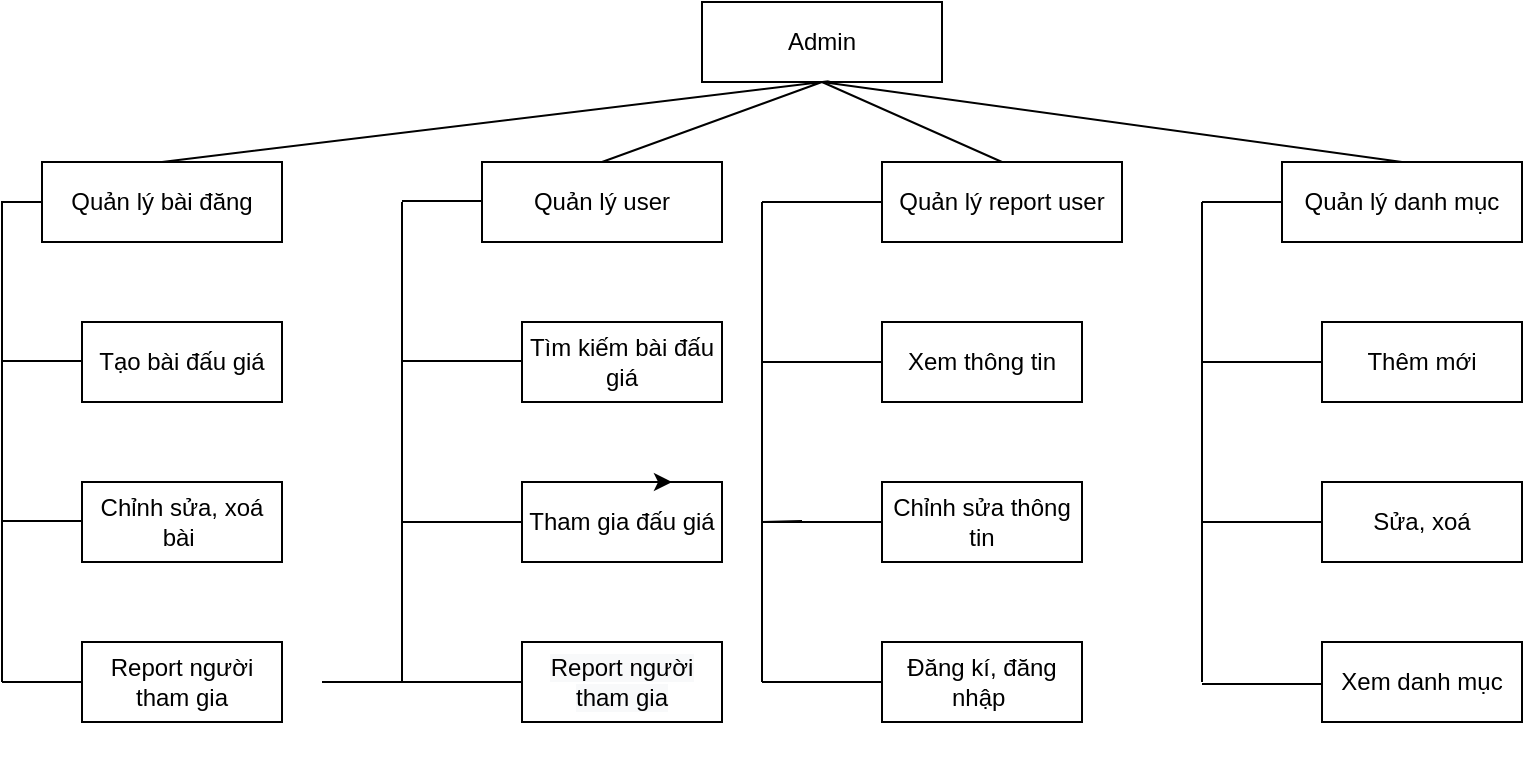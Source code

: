 <mxfile version="16.6.4" type="github">
  <diagram id="QF9EU7wnLpLfp-GyqXcH" name="Page-1">
    <mxGraphModel dx="1038" dy="579" grid="1" gridSize="10" guides="1" tooltips="1" connect="1" arrows="1" fold="1" page="1" pageScale="1" pageWidth="850" pageHeight="1100" math="0" shadow="0">
      <root>
        <mxCell id="0" />
        <mxCell id="1" parent="0" />
        <mxCell id="hgUp9Ejlp3dSpLHm86tw-1" value="Admin" style="rounded=0;whiteSpace=wrap;html=1;" parent="1" vertex="1">
          <mxGeometry x="470" y="400" width="120" height="40" as="geometry" />
        </mxCell>
        <mxCell id="hgUp9Ejlp3dSpLHm86tw-2" value="Quản lý bài đăng" style="rounded=0;whiteSpace=wrap;html=1;" parent="1" vertex="1">
          <mxGeometry x="140" y="480" width="120" height="40" as="geometry" />
        </mxCell>
        <mxCell id="hgUp9Ejlp3dSpLHm86tw-3" value="" style="endArrow=none;html=1;rounded=0;exitX=0.5;exitY=0;exitDx=0;exitDy=0;entryX=0.5;entryY=0;entryDx=0;entryDy=0;" parent="1" source="hgUp9Ejlp3dSpLHm86tw-2" edge="1" target="hgUp9Ejlp3dSpLHm86tw-4">
          <mxGeometry width="50" height="50" relative="1" as="geometry">
            <mxPoint x="400" y="650" as="sourcePoint" />
            <mxPoint x="530" y="480" as="targetPoint" />
            <Array as="points">
              <mxPoint x="530" y="440" />
            </Array>
          </mxGeometry>
        </mxCell>
        <mxCell id="hgUp9Ejlp3dSpLHm86tw-4" value="Quản lý user" style="rounded=0;whiteSpace=wrap;html=1;" parent="1" vertex="1">
          <mxGeometry x="360" y="480" width="120" height="40" as="geometry" />
        </mxCell>
        <mxCell id="hgUp9Ejlp3dSpLHm86tw-6" value="Tạo bài đấu giá" style="rounded=0;whiteSpace=wrap;html=1;" parent="1" vertex="1">
          <mxGeometry x="160" y="560" width="100" height="40" as="geometry" />
        </mxCell>
        <mxCell id="hgUp9Ejlp3dSpLHm86tw-7" value="Chỉnh sửa, xoá bài&amp;nbsp;" style="rounded=0;whiteSpace=wrap;html=1;" parent="1" vertex="1">
          <mxGeometry x="160" y="640" width="100" height="40" as="geometry" />
        </mxCell>
        <mxCell id="hgUp9Ejlp3dSpLHm86tw-8" value="Report người tham gia" style="rounded=0;whiteSpace=wrap;html=1;" parent="1" vertex="1">
          <mxGeometry x="160" y="720" width="100" height="40" as="geometry" />
        </mxCell>
        <mxCell id="hgUp9Ejlp3dSpLHm86tw-9" value="Tham gia đấu giá" style="rounded=0;whiteSpace=wrap;html=1;" parent="1" vertex="1">
          <mxGeometry x="380" y="640" width="100" height="40" as="geometry" />
        </mxCell>
        <mxCell id="hgUp9Ejlp3dSpLHm86tw-10" value="Tìm kiếm bài đấu giá" style="rounded=0;whiteSpace=wrap;html=1;" parent="1" vertex="1">
          <mxGeometry x="380" y="560" width="100" height="40" as="geometry" />
        </mxCell>
        <mxCell id="hgUp9Ejlp3dSpLHm86tw-11" value="&#xa;&#xa;&lt;span style=&quot;color: rgb(0, 0, 0); font-family: helvetica; font-size: 12px; font-style: normal; font-weight: 400; letter-spacing: normal; text-align: center; text-indent: 0px; text-transform: none; word-spacing: 0px; background-color: rgb(248, 249, 250); display: inline; float: none;&quot;&gt;Report người tham gia&lt;/span&gt;&#xa;&#xa;" style="rounded=0;whiteSpace=wrap;html=1;" parent="1" vertex="1">
          <mxGeometry x="380" y="720" width="100" height="40" as="geometry" />
        </mxCell>
        <mxCell id="hgUp9Ejlp3dSpLHm86tw-12" style="edgeStyle=orthogonalEdgeStyle;rounded=0;orthogonalLoop=1;jettySize=auto;html=1;exitX=0.5;exitY=1;exitDx=0;exitDy=0;" parent="1" source="hgUp9Ejlp3dSpLHm86tw-8" target="hgUp9Ejlp3dSpLHm86tw-8" edge="1">
          <mxGeometry relative="1" as="geometry" />
        </mxCell>
        <mxCell id="hgUp9Ejlp3dSpLHm86tw-18" value="" style="endArrow=none;html=1;rounded=0;" parent="1" edge="1">
          <mxGeometry width="50" height="50" relative="1" as="geometry">
            <mxPoint x="120" y="740" as="sourcePoint" />
            <mxPoint x="140" y="500" as="targetPoint" />
            <Array as="points">
              <mxPoint x="120" y="500" />
            </Array>
          </mxGeometry>
        </mxCell>
        <mxCell id="hgUp9Ejlp3dSpLHm86tw-19" value="" style="endArrow=none;html=1;rounded=0;" parent="1" edge="1">
          <mxGeometry width="50" height="50" relative="1" as="geometry">
            <mxPoint x="120" y="579.5" as="sourcePoint" />
            <mxPoint x="160" y="579.5" as="targetPoint" />
            <Array as="points" />
          </mxGeometry>
        </mxCell>
        <mxCell id="hgUp9Ejlp3dSpLHm86tw-20" value="" style="endArrow=none;html=1;rounded=0;" parent="1" edge="1">
          <mxGeometry width="50" height="50" relative="1" as="geometry">
            <mxPoint x="120" y="659.5" as="sourcePoint" />
            <mxPoint x="160" y="659.5" as="targetPoint" />
            <Array as="points" />
          </mxGeometry>
        </mxCell>
        <mxCell id="hgUp9Ejlp3dSpLHm86tw-21" value="" style="endArrow=none;html=1;rounded=0;" parent="1" edge="1">
          <mxGeometry width="50" height="50" relative="1" as="geometry">
            <mxPoint x="160" y="740" as="sourcePoint" />
            <mxPoint x="160" y="740" as="targetPoint" />
            <Array as="points">
              <mxPoint x="120" y="740" />
            </Array>
          </mxGeometry>
        </mxCell>
        <mxCell id="hgUp9Ejlp3dSpLHm86tw-22" value="" style="endArrow=none;html=1;rounded=0;" parent="1" edge="1">
          <mxGeometry width="50" height="50" relative="1" as="geometry">
            <mxPoint x="320" y="740" as="sourcePoint" />
            <mxPoint x="320" y="500" as="targetPoint" />
          </mxGeometry>
        </mxCell>
        <mxCell id="hgUp9Ejlp3dSpLHm86tw-30" value="" style="endArrow=none;html=1;rounded=0;" parent="1" edge="1">
          <mxGeometry width="50" height="50" relative="1" as="geometry">
            <mxPoint x="320" y="499.5" as="sourcePoint" />
            <mxPoint x="360" y="499.5" as="targetPoint" />
          </mxGeometry>
        </mxCell>
        <mxCell id="hgUp9Ejlp3dSpLHm86tw-31" value="" style="endArrow=none;html=1;rounded=0;" parent="1" edge="1">
          <mxGeometry width="50" height="50" relative="1" as="geometry">
            <mxPoint x="380" y="579.5" as="sourcePoint" />
            <mxPoint x="320" y="579.5" as="targetPoint" />
          </mxGeometry>
        </mxCell>
        <mxCell id="hgUp9Ejlp3dSpLHm86tw-33" value="" style="endArrow=none;html=1;rounded=0;entryX=0;entryY=0.5;entryDx=0;entryDy=0;" parent="1" target="hgUp9Ejlp3dSpLHm86tw-11" edge="1">
          <mxGeometry width="50" height="50" relative="1" as="geometry">
            <mxPoint x="320" y="740" as="sourcePoint" />
            <mxPoint x="450" y="730" as="targetPoint" />
            <Array as="points">
              <mxPoint x="280" y="740" />
            </Array>
          </mxGeometry>
        </mxCell>
        <mxCell id="hgUp9Ejlp3dSpLHm86tw-34" value="" style="endArrow=none;html=1;rounded=0;entryX=0;entryY=0.5;entryDx=0;entryDy=0;" parent="1" target="hgUp9Ejlp3dSpLHm86tw-9" edge="1">
          <mxGeometry width="50" height="50" relative="1" as="geometry">
            <mxPoint x="340" y="660" as="sourcePoint" />
            <mxPoint x="450" y="660" as="targetPoint" />
            <Array as="points">
              <mxPoint x="320" y="660" />
            </Array>
          </mxGeometry>
        </mxCell>
        <mxCell id="KvC9cb7a1cLDRUGwM3mY-1" value="Quản lý report user" style="rounded=0;whiteSpace=wrap;html=1;" vertex="1" parent="1">
          <mxGeometry x="560" y="480" width="120" height="40" as="geometry" />
        </mxCell>
        <mxCell id="KvC9cb7a1cLDRUGwM3mY-2" value="Xem thông tin" style="rounded=0;whiteSpace=wrap;html=1;" vertex="1" parent="1">
          <mxGeometry x="560" y="560" width="100" height="40" as="geometry" />
        </mxCell>
        <mxCell id="KvC9cb7a1cLDRUGwM3mY-3" value="Chỉnh sửa thông tin" style="rounded=0;whiteSpace=wrap;html=1;" vertex="1" parent="1">
          <mxGeometry x="560" y="640" width="100" height="40" as="geometry" />
        </mxCell>
        <mxCell id="KvC9cb7a1cLDRUGwM3mY-4" value="Đăng kí, đăng nhập&amp;nbsp;" style="rounded=0;whiteSpace=wrap;html=1;" vertex="1" parent="1">
          <mxGeometry x="560" y="720" width="100" height="40" as="geometry" />
        </mxCell>
        <mxCell id="KvC9cb7a1cLDRUGwM3mY-5" value="" style="endArrow=none;html=1;rounded=0;exitX=0.5;exitY=0;exitDx=0;exitDy=0;" edge="1" parent="1" source="KvC9cb7a1cLDRUGwM3mY-1">
          <mxGeometry width="50" height="50" relative="1" as="geometry">
            <mxPoint x="400" y="420" as="sourcePoint" />
            <mxPoint x="530" y="440" as="targetPoint" />
          </mxGeometry>
        </mxCell>
        <mxCell id="KvC9cb7a1cLDRUGwM3mY-6" value="" style="endArrow=none;html=1;rounded=0;" edge="1" parent="1">
          <mxGeometry width="50" height="50" relative="1" as="geometry">
            <mxPoint x="500" y="740" as="sourcePoint" />
            <mxPoint x="500" y="500" as="targetPoint" />
          </mxGeometry>
        </mxCell>
        <mxCell id="KvC9cb7a1cLDRUGwM3mY-8" value="" style="endArrow=none;html=1;rounded=0;entryX=0;entryY=0.5;entryDx=0;entryDy=0;" edge="1" parent="1" target="KvC9cb7a1cLDRUGwM3mY-3">
          <mxGeometry width="50" height="50" relative="1" as="geometry">
            <mxPoint x="520" y="659.5" as="sourcePoint" />
            <mxPoint x="570" y="659.5" as="targetPoint" />
            <Array as="points">
              <mxPoint x="500" y="660" />
            </Array>
          </mxGeometry>
        </mxCell>
        <mxCell id="KvC9cb7a1cLDRUGwM3mY-9" value="" style="endArrow=none;html=1;rounded=0;entryX=0;entryY=0.5;entryDx=0;entryDy=0;" edge="1" parent="1" target="KvC9cb7a1cLDRUGwM3mY-4">
          <mxGeometry width="50" height="50" relative="1" as="geometry">
            <mxPoint x="560" y="740" as="sourcePoint" />
            <mxPoint x="710" y="720" as="targetPoint" />
            <Array as="points">
              <mxPoint x="500" y="740" />
              <mxPoint x="520" y="740" />
            </Array>
          </mxGeometry>
        </mxCell>
        <mxCell id="KvC9cb7a1cLDRUGwM3mY-10" value="" style="endArrow=none;html=1;rounded=0;entryX=0;entryY=0.5;entryDx=0;entryDy=0;" edge="1" parent="1" target="KvC9cb7a1cLDRUGwM3mY-1">
          <mxGeometry width="50" height="50" relative="1" as="geometry">
            <mxPoint x="540" y="500" as="sourcePoint" />
            <mxPoint x="700" y="510" as="targetPoint" />
            <Array as="points">
              <mxPoint x="500" y="500" />
              <mxPoint x="520" y="500" />
            </Array>
          </mxGeometry>
        </mxCell>
        <mxCell id="KvC9cb7a1cLDRUGwM3mY-14" value="Quản lý danh mục" style="rounded=0;whiteSpace=wrap;html=1;" vertex="1" parent="1">
          <mxGeometry x="760" y="480" width="120" height="40" as="geometry" />
        </mxCell>
        <mxCell id="KvC9cb7a1cLDRUGwM3mY-15" value="Thêm mới" style="rounded=0;whiteSpace=wrap;html=1;" vertex="1" parent="1">
          <mxGeometry x="780" y="560" width="100" height="40" as="geometry" />
        </mxCell>
        <mxCell id="KvC9cb7a1cLDRUGwM3mY-16" value="Sửa, xoá" style="rounded=0;whiteSpace=wrap;html=1;" vertex="1" parent="1">
          <mxGeometry x="780" y="640" width="100" height="40" as="geometry" />
        </mxCell>
        <mxCell id="KvC9cb7a1cLDRUGwM3mY-17" value="Xem danh mục" style="rounded=0;whiteSpace=wrap;html=1;" vertex="1" parent="1">
          <mxGeometry x="780" y="720" width="100" height="40" as="geometry" />
        </mxCell>
        <mxCell id="KvC9cb7a1cLDRUGwM3mY-18" value="" style="endArrow=none;html=1;rounded=0;" edge="1" parent="1">
          <mxGeometry width="50" height="50" relative="1" as="geometry">
            <mxPoint x="720" y="740" as="sourcePoint" />
            <mxPoint x="720" y="500" as="targetPoint" />
          </mxGeometry>
        </mxCell>
        <mxCell id="KvC9cb7a1cLDRUGwM3mY-21" value="" style="endArrow=none;html=1;rounded=0;" edge="1" parent="1">
          <mxGeometry width="50" height="50" relative="1" as="geometry">
            <mxPoint x="720" y="580" as="sourcePoint" />
            <mxPoint x="780" y="580" as="targetPoint" />
          </mxGeometry>
        </mxCell>
        <mxCell id="KvC9cb7a1cLDRUGwM3mY-22" value="" style="endArrow=none;html=1;rounded=0;entryX=0;entryY=0.5;entryDx=0;entryDy=0;" edge="1" parent="1" target="KvC9cb7a1cLDRUGwM3mY-16">
          <mxGeometry width="50" height="50" relative="1" as="geometry">
            <mxPoint x="730" y="660" as="sourcePoint" />
            <mxPoint x="770" y="660.5" as="targetPoint" />
            <Array as="points">
              <mxPoint x="720" y="660" />
            </Array>
          </mxGeometry>
        </mxCell>
        <mxCell id="KvC9cb7a1cLDRUGwM3mY-23" value="" style="endArrow=none;html=1;rounded=0;" edge="1" parent="1">
          <mxGeometry width="50" height="50" relative="1" as="geometry">
            <mxPoint x="780" y="741" as="sourcePoint" />
            <mxPoint x="780" y="741" as="targetPoint" />
            <Array as="points">
              <mxPoint x="720" y="741" />
            </Array>
          </mxGeometry>
        </mxCell>
        <mxCell id="KvC9cb7a1cLDRUGwM3mY-26" value="" style="endArrow=none;html=1;rounded=0;exitX=0;exitY=0.5;exitDx=0;exitDy=0;" edge="1" parent="1" source="KvC9cb7a1cLDRUGwM3mY-2">
          <mxGeometry width="50" height="50" relative="1" as="geometry">
            <mxPoint x="530" y="580" as="sourcePoint" />
            <mxPoint x="500" y="580" as="targetPoint" />
          </mxGeometry>
        </mxCell>
        <mxCell id="KvC9cb7a1cLDRUGwM3mY-28" value="" style="endArrow=none;html=1;rounded=0;exitX=0;exitY=0.5;exitDx=0;exitDy=0;" edge="1" parent="1" source="KvC9cb7a1cLDRUGwM3mY-14">
          <mxGeometry width="50" height="50" relative="1" as="geometry">
            <mxPoint x="730" y="510" as="sourcePoint" />
            <mxPoint x="720" y="500" as="targetPoint" />
          </mxGeometry>
        </mxCell>
        <mxCell id="KvC9cb7a1cLDRUGwM3mY-29" value="" style="endArrow=none;html=1;rounded=0;exitX=0.5;exitY=0;exitDx=0;exitDy=0;" edge="1" parent="1" source="KvC9cb7a1cLDRUGwM3mY-14">
          <mxGeometry width="50" height="50" relative="1" as="geometry">
            <mxPoint x="480" y="490" as="sourcePoint" />
            <mxPoint x="530" y="440" as="targetPoint" />
          </mxGeometry>
        </mxCell>
        <mxCell id="KvC9cb7a1cLDRUGwM3mY-33" style="edgeStyle=orthogonalEdgeStyle;rounded=0;orthogonalLoop=1;jettySize=auto;html=1;exitX=0.5;exitY=0;exitDx=0;exitDy=0;entryX=0.75;entryY=0;entryDx=0;entryDy=0;" edge="1" parent="1" source="hgUp9Ejlp3dSpLHm86tw-9" target="hgUp9Ejlp3dSpLHm86tw-9">
          <mxGeometry relative="1" as="geometry" />
        </mxCell>
      </root>
    </mxGraphModel>
  </diagram>
</mxfile>
